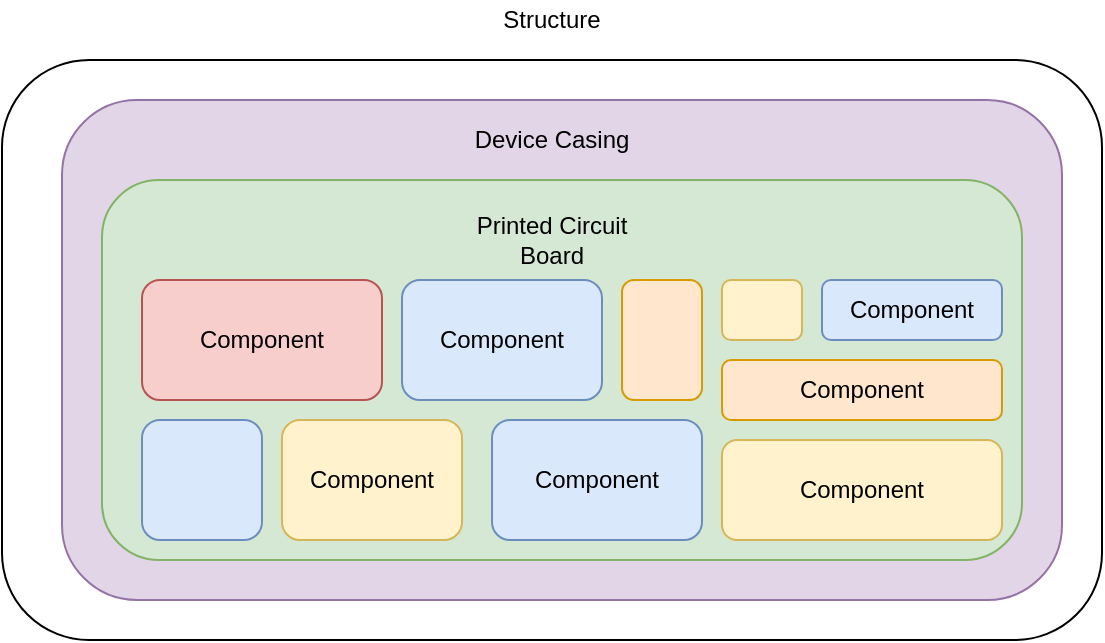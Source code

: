 <mxfile version="14.9.6" type="device"><diagram id="ffg8-ZSP5vKi7M_e2K7O" name="Page-1"><mxGraphModel dx="749" dy="398" grid="1" gridSize="10" guides="1" tooltips="1" connect="1" arrows="1" fold="1" page="1" pageScale="1" pageWidth="850" pageHeight="1100" math="0" shadow="0"><root><mxCell id="0"/><mxCell id="1" parent="0"/><mxCell id="yY69x1bO6UTh1qN6OXKW-1" value="" style="rounded=1;whiteSpace=wrap;html=1;fillColor=none;" vertex="1" parent="1"><mxGeometry x="80" y="90" width="550" height="290" as="geometry"/></mxCell><mxCell id="yY69x1bO6UTh1qN6OXKW-2" value="Structure" style="text;html=1;strokeColor=none;fillColor=none;align=center;verticalAlign=middle;whiteSpace=wrap;rounded=0;" vertex="1" parent="1"><mxGeometry x="310" y="60" width="90" height="20" as="geometry"/></mxCell><mxCell id="yY69x1bO6UTh1qN6OXKW-21" value="" style="rounded=1;whiteSpace=wrap;html=1;fillColor=#e1d5e7;strokeColor=#9673a6;" vertex="1" parent="1"><mxGeometry x="110" y="110" width="500" height="250" as="geometry"/></mxCell><mxCell id="yY69x1bO6UTh1qN6OXKW-23" value="Device Casing" style="text;html=1;strokeColor=none;fillColor=none;align=center;verticalAlign=middle;whiteSpace=wrap;rounded=0;" vertex="1" parent="1"><mxGeometry x="305" y="120" width="100" height="20" as="geometry"/></mxCell><mxCell id="yY69x1bO6UTh1qN6OXKW-24" value="" style="rounded=1;whiteSpace=wrap;html=1;fillColor=#d5e8d4;strokeColor=#82b366;" vertex="1" parent="1"><mxGeometry x="130" y="150" width="460" height="190" as="geometry"/></mxCell><mxCell id="yY69x1bO6UTh1qN6OXKW-25" value="Printed Circuit Board" style="text;html=1;strokeColor=none;fillColor=none;align=center;verticalAlign=middle;whiteSpace=wrap;rounded=0;" vertex="1" parent="1"><mxGeometry x="305" y="170" width="100" height="20" as="geometry"/></mxCell><mxCell id="yY69x1bO6UTh1qN6OXKW-29" value="Component" style="rounded=1;whiteSpace=wrap;html=1;fillColor=#f8cecc;strokeColor=#b85450;" vertex="1" parent="1"><mxGeometry x="150" y="200" width="120" height="60" as="geometry"/></mxCell><mxCell id="yY69x1bO6UTh1qN6OXKW-30" value="" style="rounded=1;whiteSpace=wrap;html=1;fillColor=#dae8fc;strokeColor=#6c8ebf;" vertex="1" parent="1"><mxGeometry x="150" y="270" width="60" height="60" as="geometry"/></mxCell><mxCell id="yY69x1bO6UTh1qN6OXKW-31" value="Component" style="rounded=1;whiteSpace=wrap;html=1;fillColor=#fff2cc;strokeColor=#d6b656;" vertex="1" parent="1"><mxGeometry x="220" y="270" width="90" height="60" as="geometry"/></mxCell><mxCell id="yY69x1bO6UTh1qN6OXKW-32" value="Component" style="rounded=1;whiteSpace=wrap;html=1;fillColor=#dae8fc;strokeColor=#6c8ebf;" vertex="1" parent="1"><mxGeometry x="280" y="200" width="100" height="60" as="geometry"/></mxCell><mxCell id="yY69x1bO6UTh1qN6OXKW-33" value="Component" style="rounded=1;whiteSpace=wrap;html=1;fillColor=#dae8fc;strokeColor=#6c8ebf;" vertex="1" parent="1"><mxGeometry x="325" y="270" width="105" height="60" as="geometry"/></mxCell><mxCell id="yY69x1bO6UTh1qN6OXKW-34" value="" style="rounded=1;whiteSpace=wrap;html=1;fillColor=#ffe6cc;strokeColor=#d79b00;" vertex="1" parent="1"><mxGeometry x="390" y="200" width="40" height="60" as="geometry"/></mxCell><mxCell id="yY69x1bO6UTh1qN6OXKW-35" value="" style="rounded=1;whiteSpace=wrap;html=1;fillColor=#fff2cc;strokeColor=#d6b656;" vertex="1" parent="1"><mxGeometry x="440" y="200" width="40" height="30" as="geometry"/></mxCell><mxCell id="yY69x1bO6UTh1qN6OXKW-36" value="Component" style="rounded=1;whiteSpace=wrap;html=1;fillColor=#ffe6cc;strokeColor=#d79b00;" vertex="1" parent="1"><mxGeometry x="440" y="240" width="140" height="30" as="geometry"/></mxCell><mxCell id="yY69x1bO6UTh1qN6OXKW-37" value="Component" style="rounded=1;whiteSpace=wrap;html=1;fillColor=#dae8fc;strokeColor=#6c8ebf;" vertex="1" parent="1"><mxGeometry x="490" y="200" width="90" height="30" as="geometry"/></mxCell><mxCell id="yY69x1bO6UTh1qN6OXKW-38" value="Component" style="rounded=1;whiteSpace=wrap;html=1;fillColor=#fff2cc;strokeColor=#d6b656;" vertex="1" parent="1"><mxGeometry x="440" y="280" width="140" height="50" as="geometry"/></mxCell></root></mxGraphModel></diagram></mxfile>